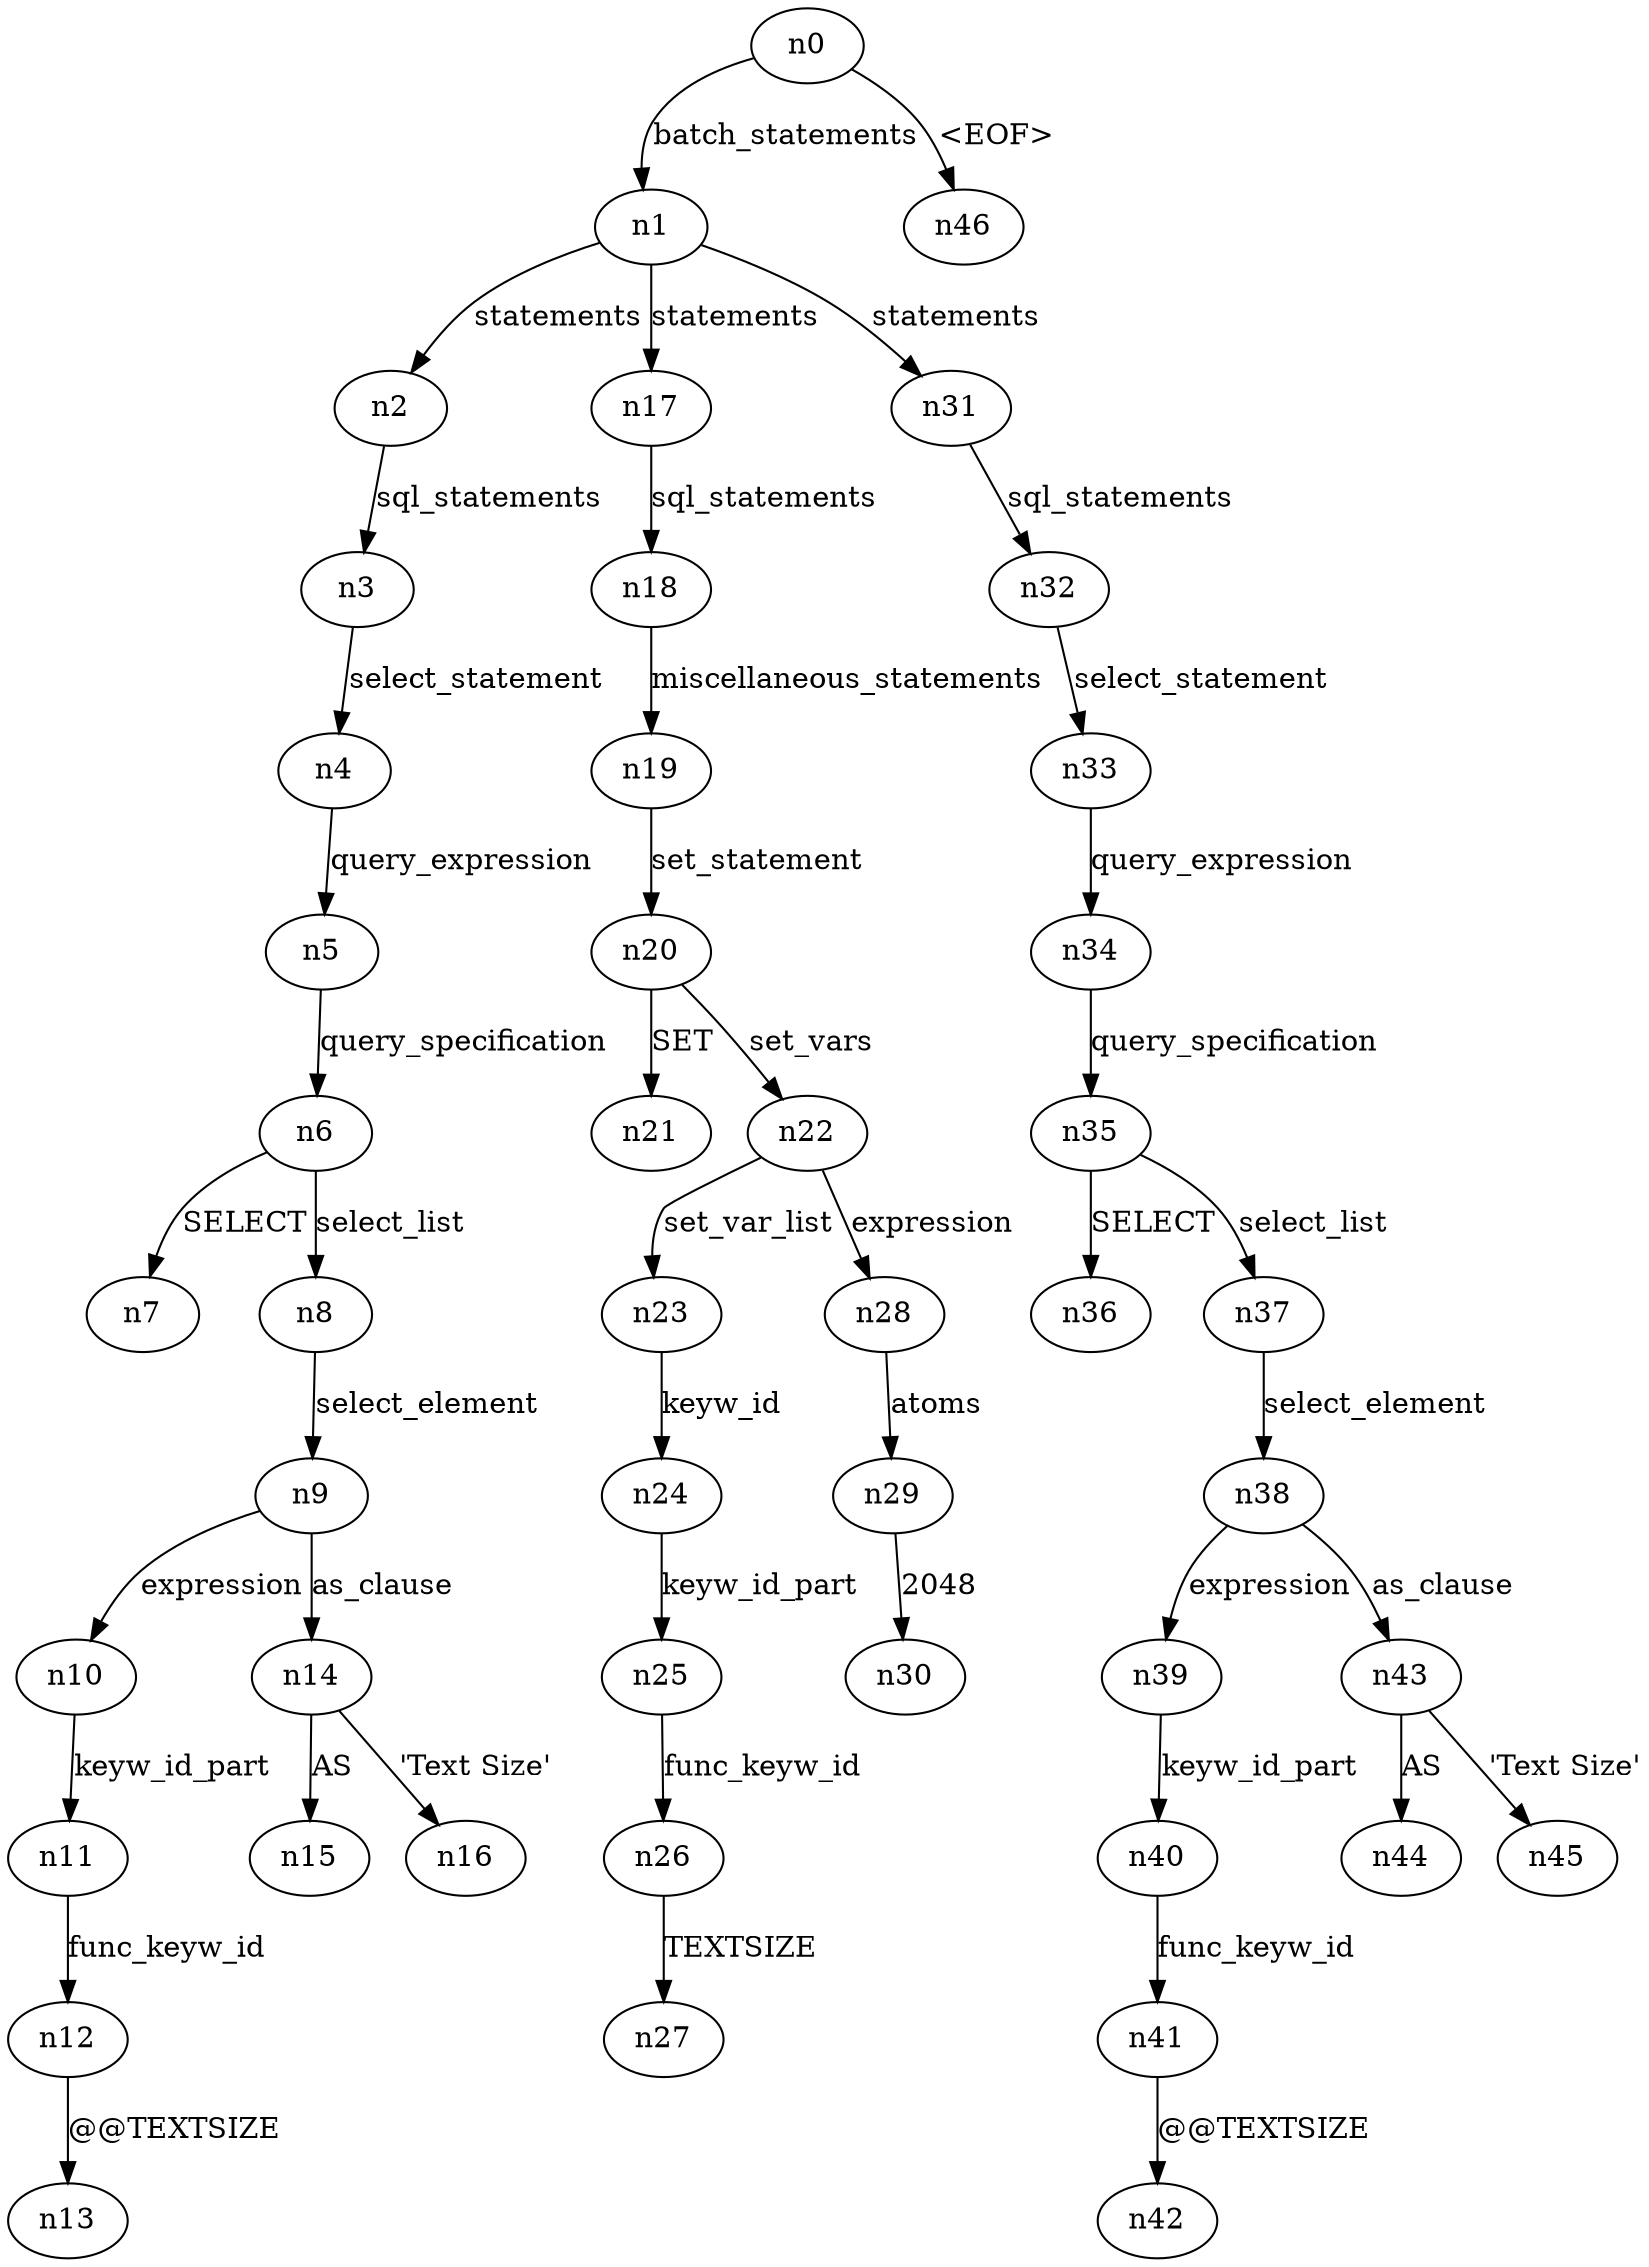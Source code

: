 digraph ParseTree {
  n0 -> n1 [label="batch_statements"];
  n1 -> n2 [label="statements"];
  n2 -> n3 [label="sql_statements"];
  n3 -> n4 [label="select_statement"];
  n4 -> n5 [label="query_expression"];
  n5 -> n6 [label="query_specification"];
  n6 -> n7 [label="SELECT"];
  n6 -> n8 [label="select_list"];
  n8 -> n9 [label="select_element"];
  n9 -> n10 [label="expression"];
  n10 -> n11 [label="keyw_id_part"];
  n11 -> n12 [label="func_keyw_id"];
  n12 -> n13 [label="@@TEXTSIZE"];
  n9 -> n14 [label="as_clause"];
  n14 -> n15 [label="AS"];
  n14 -> n16 [label="'Text Size'"];
  n1 -> n17 [label="statements"];
  n17 -> n18 [label="sql_statements"];
  n18 -> n19 [label="miscellaneous_statements"];
  n19 -> n20 [label="set_statement"];
  n20 -> n21 [label="SET"];
  n20 -> n22 [label="set_vars"];
  n22 -> n23 [label="set_var_list"];
  n23 -> n24 [label="keyw_id"];
  n24 -> n25 [label="keyw_id_part"];
  n25 -> n26 [label="func_keyw_id"];
  n26 -> n27 [label="TEXTSIZE"];
  n22 -> n28 [label="expression"];
  n28 -> n29 [label="atoms"];
  n29 -> n30 [label="2048"];
  n1 -> n31 [label="statements"];
  n31 -> n32 [label="sql_statements"];
  n32 -> n33 [label="select_statement"];
  n33 -> n34 [label="query_expression"];
  n34 -> n35 [label="query_specification"];
  n35 -> n36 [label="SELECT"];
  n35 -> n37 [label="select_list"];
  n37 -> n38 [label="select_element"];
  n38 -> n39 [label="expression"];
  n39 -> n40 [label="keyw_id_part"];
  n40 -> n41 [label="func_keyw_id"];
  n41 -> n42 [label="@@TEXTSIZE"];
  n38 -> n43 [label="as_clause"];
  n43 -> n44 [label="AS"];
  n43 -> n45 [label="'Text Size'"];
  n0 -> n46 [label="<EOF>"];
}